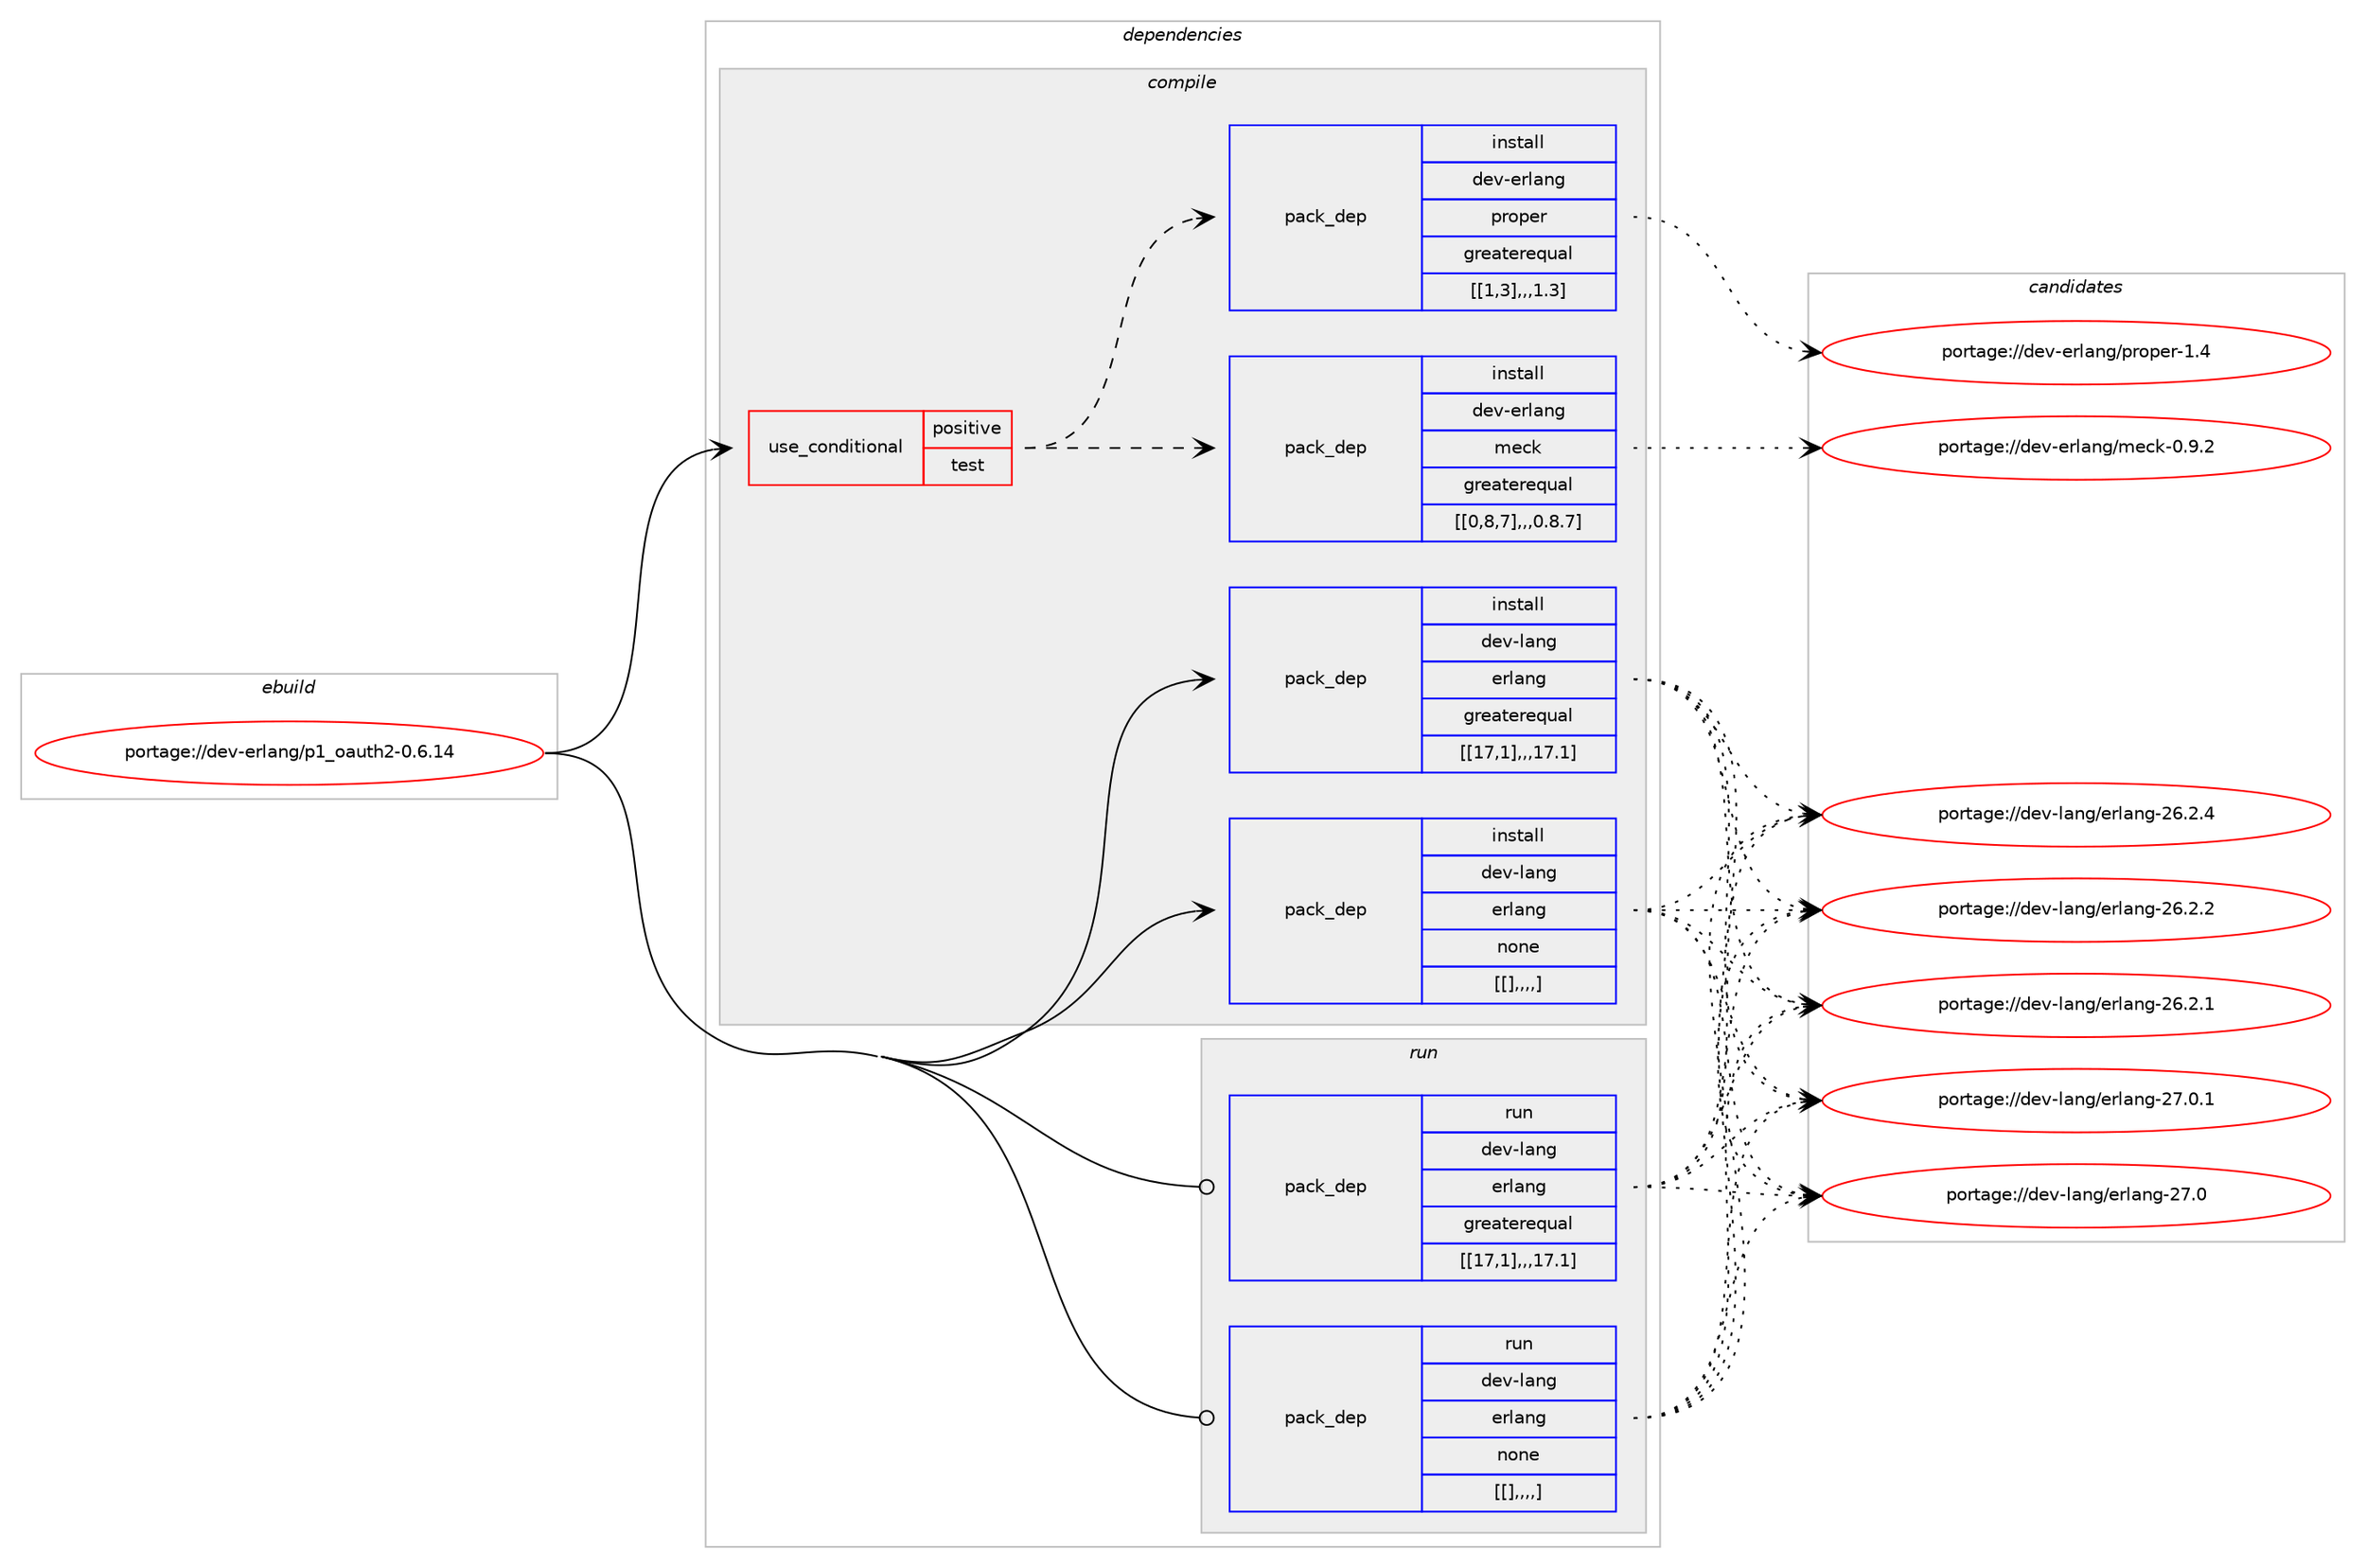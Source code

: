 digraph prolog {

# *************
# Graph options
# *************

newrank=true;
concentrate=true;
compound=true;
graph [rankdir=LR,fontname=Helvetica,fontsize=10,ranksep=1.5];#, ranksep=2.5, nodesep=0.2];
edge  [arrowhead=vee];
node  [fontname=Helvetica,fontsize=10];

# **********
# The ebuild
# **********

subgraph cluster_leftcol {
color=gray;
label=<<i>ebuild</i>>;
id [label="portage://dev-erlang/p1_oauth2-0.6.14", color=red, width=4, href="../dev-erlang/p1_oauth2-0.6.14.svg"];
}

# ****************
# The dependencies
# ****************

subgraph cluster_midcol {
color=gray;
label=<<i>dependencies</i>>;
subgraph cluster_compile {
fillcolor="#eeeeee";
style=filled;
label=<<i>compile</i>>;
subgraph cond20082 {
dependency74884 [label=<<TABLE BORDER="0" CELLBORDER="1" CELLSPACING="0" CELLPADDING="4"><TR><TD ROWSPAN="3" CELLPADDING="10">use_conditional</TD></TR><TR><TD>positive</TD></TR><TR><TD>test</TD></TR></TABLE>>, shape=none, color=red];
subgraph pack53853 {
dependency74885 [label=<<TABLE BORDER="0" CELLBORDER="1" CELLSPACING="0" CELLPADDING="4" WIDTH="220"><TR><TD ROWSPAN="6" CELLPADDING="30">pack_dep</TD></TR><TR><TD WIDTH="110">install</TD></TR><TR><TD>dev-erlang</TD></TR><TR><TD>meck</TD></TR><TR><TD>greaterequal</TD></TR><TR><TD>[[0,8,7],,,0.8.7]</TD></TR></TABLE>>, shape=none, color=blue];
}
dependency74884:e -> dependency74885:w [weight=20,style="dashed",arrowhead="vee"];
subgraph pack53854 {
dependency74886 [label=<<TABLE BORDER="0" CELLBORDER="1" CELLSPACING="0" CELLPADDING="4" WIDTH="220"><TR><TD ROWSPAN="6" CELLPADDING="30">pack_dep</TD></TR><TR><TD WIDTH="110">install</TD></TR><TR><TD>dev-erlang</TD></TR><TR><TD>proper</TD></TR><TR><TD>greaterequal</TD></TR><TR><TD>[[1,3],,,1.3]</TD></TR></TABLE>>, shape=none, color=blue];
}
dependency74884:e -> dependency74886:w [weight=20,style="dashed",arrowhead="vee"];
}
id:e -> dependency74884:w [weight=20,style="solid",arrowhead="vee"];
subgraph pack53855 {
dependency74887 [label=<<TABLE BORDER="0" CELLBORDER="1" CELLSPACING="0" CELLPADDING="4" WIDTH="220"><TR><TD ROWSPAN="6" CELLPADDING="30">pack_dep</TD></TR><TR><TD WIDTH="110">install</TD></TR><TR><TD>dev-lang</TD></TR><TR><TD>erlang</TD></TR><TR><TD>greaterequal</TD></TR><TR><TD>[[17,1],,,17.1]</TD></TR></TABLE>>, shape=none, color=blue];
}
id:e -> dependency74887:w [weight=20,style="solid",arrowhead="vee"];
subgraph pack53856 {
dependency74888 [label=<<TABLE BORDER="0" CELLBORDER="1" CELLSPACING="0" CELLPADDING="4" WIDTH="220"><TR><TD ROWSPAN="6" CELLPADDING="30">pack_dep</TD></TR><TR><TD WIDTH="110">install</TD></TR><TR><TD>dev-lang</TD></TR><TR><TD>erlang</TD></TR><TR><TD>none</TD></TR><TR><TD>[[],,,,]</TD></TR></TABLE>>, shape=none, color=blue];
}
id:e -> dependency74888:w [weight=20,style="solid",arrowhead="vee"];
}
subgraph cluster_compileandrun {
fillcolor="#eeeeee";
style=filled;
label=<<i>compile and run</i>>;
}
subgraph cluster_run {
fillcolor="#eeeeee";
style=filled;
label=<<i>run</i>>;
subgraph pack53857 {
dependency74889 [label=<<TABLE BORDER="0" CELLBORDER="1" CELLSPACING="0" CELLPADDING="4" WIDTH="220"><TR><TD ROWSPAN="6" CELLPADDING="30">pack_dep</TD></TR><TR><TD WIDTH="110">run</TD></TR><TR><TD>dev-lang</TD></TR><TR><TD>erlang</TD></TR><TR><TD>greaterequal</TD></TR><TR><TD>[[17,1],,,17.1]</TD></TR></TABLE>>, shape=none, color=blue];
}
id:e -> dependency74889:w [weight=20,style="solid",arrowhead="odot"];
subgraph pack53858 {
dependency74890 [label=<<TABLE BORDER="0" CELLBORDER="1" CELLSPACING="0" CELLPADDING="4" WIDTH="220"><TR><TD ROWSPAN="6" CELLPADDING="30">pack_dep</TD></TR><TR><TD WIDTH="110">run</TD></TR><TR><TD>dev-lang</TD></TR><TR><TD>erlang</TD></TR><TR><TD>none</TD></TR><TR><TD>[[],,,,]</TD></TR></TABLE>>, shape=none, color=blue];
}
id:e -> dependency74890:w [weight=20,style="solid",arrowhead="odot"];
}
}

# **************
# The candidates
# **************

subgraph cluster_choices {
rank=same;
color=gray;
label=<<i>candidates</i>>;

subgraph choice53853 {
color=black;
nodesep=1;
choice10010111845101114108971101034710910199107454846574650 [label="portage://dev-erlang/meck-0.9.2", color=red, width=4,href="../dev-erlang/meck-0.9.2.svg"];
dependency74885:e -> choice10010111845101114108971101034710910199107454846574650:w [style=dotted,weight="100"];
}
subgraph choice53854 {
color=black;
nodesep=1;
choice10010111845101114108971101034711211411111210111445494652 [label="portage://dev-erlang/proper-1.4", color=red, width=4,href="../dev-erlang/proper-1.4.svg"];
dependency74886:e -> choice10010111845101114108971101034711211411111210111445494652:w [style=dotted,weight="100"];
}
subgraph choice53855 {
color=black;
nodesep=1;
choice1001011184510897110103471011141089711010345505546484649 [label="portage://dev-lang/erlang-27.0.1", color=red, width=4,href="../dev-lang/erlang-27.0.1.svg"];
choice100101118451089711010347101114108971101034550554648 [label="portage://dev-lang/erlang-27.0", color=red, width=4,href="../dev-lang/erlang-27.0.svg"];
choice1001011184510897110103471011141089711010345505446504652 [label="portage://dev-lang/erlang-26.2.4", color=red, width=4,href="../dev-lang/erlang-26.2.4.svg"];
choice1001011184510897110103471011141089711010345505446504650 [label="portage://dev-lang/erlang-26.2.2", color=red, width=4,href="../dev-lang/erlang-26.2.2.svg"];
choice1001011184510897110103471011141089711010345505446504649 [label="portage://dev-lang/erlang-26.2.1", color=red, width=4,href="../dev-lang/erlang-26.2.1.svg"];
dependency74887:e -> choice1001011184510897110103471011141089711010345505546484649:w [style=dotted,weight="100"];
dependency74887:e -> choice100101118451089711010347101114108971101034550554648:w [style=dotted,weight="100"];
dependency74887:e -> choice1001011184510897110103471011141089711010345505446504652:w [style=dotted,weight="100"];
dependency74887:e -> choice1001011184510897110103471011141089711010345505446504650:w [style=dotted,weight="100"];
dependency74887:e -> choice1001011184510897110103471011141089711010345505446504649:w [style=dotted,weight="100"];
}
subgraph choice53856 {
color=black;
nodesep=1;
choice1001011184510897110103471011141089711010345505546484649 [label="portage://dev-lang/erlang-27.0.1", color=red, width=4,href="../dev-lang/erlang-27.0.1.svg"];
choice100101118451089711010347101114108971101034550554648 [label="portage://dev-lang/erlang-27.0", color=red, width=4,href="../dev-lang/erlang-27.0.svg"];
choice1001011184510897110103471011141089711010345505446504652 [label="portage://dev-lang/erlang-26.2.4", color=red, width=4,href="../dev-lang/erlang-26.2.4.svg"];
choice1001011184510897110103471011141089711010345505446504650 [label="portage://dev-lang/erlang-26.2.2", color=red, width=4,href="../dev-lang/erlang-26.2.2.svg"];
choice1001011184510897110103471011141089711010345505446504649 [label="portage://dev-lang/erlang-26.2.1", color=red, width=4,href="../dev-lang/erlang-26.2.1.svg"];
dependency74888:e -> choice1001011184510897110103471011141089711010345505546484649:w [style=dotted,weight="100"];
dependency74888:e -> choice100101118451089711010347101114108971101034550554648:w [style=dotted,weight="100"];
dependency74888:e -> choice1001011184510897110103471011141089711010345505446504652:w [style=dotted,weight="100"];
dependency74888:e -> choice1001011184510897110103471011141089711010345505446504650:w [style=dotted,weight="100"];
dependency74888:e -> choice1001011184510897110103471011141089711010345505446504649:w [style=dotted,weight="100"];
}
subgraph choice53857 {
color=black;
nodesep=1;
choice1001011184510897110103471011141089711010345505546484649 [label="portage://dev-lang/erlang-27.0.1", color=red, width=4,href="../dev-lang/erlang-27.0.1.svg"];
choice100101118451089711010347101114108971101034550554648 [label="portage://dev-lang/erlang-27.0", color=red, width=4,href="../dev-lang/erlang-27.0.svg"];
choice1001011184510897110103471011141089711010345505446504652 [label="portage://dev-lang/erlang-26.2.4", color=red, width=4,href="../dev-lang/erlang-26.2.4.svg"];
choice1001011184510897110103471011141089711010345505446504650 [label="portage://dev-lang/erlang-26.2.2", color=red, width=4,href="../dev-lang/erlang-26.2.2.svg"];
choice1001011184510897110103471011141089711010345505446504649 [label="portage://dev-lang/erlang-26.2.1", color=red, width=4,href="../dev-lang/erlang-26.2.1.svg"];
dependency74889:e -> choice1001011184510897110103471011141089711010345505546484649:w [style=dotted,weight="100"];
dependency74889:e -> choice100101118451089711010347101114108971101034550554648:w [style=dotted,weight="100"];
dependency74889:e -> choice1001011184510897110103471011141089711010345505446504652:w [style=dotted,weight="100"];
dependency74889:e -> choice1001011184510897110103471011141089711010345505446504650:w [style=dotted,weight="100"];
dependency74889:e -> choice1001011184510897110103471011141089711010345505446504649:w [style=dotted,weight="100"];
}
subgraph choice53858 {
color=black;
nodesep=1;
choice1001011184510897110103471011141089711010345505546484649 [label="portage://dev-lang/erlang-27.0.1", color=red, width=4,href="../dev-lang/erlang-27.0.1.svg"];
choice100101118451089711010347101114108971101034550554648 [label="portage://dev-lang/erlang-27.0", color=red, width=4,href="../dev-lang/erlang-27.0.svg"];
choice1001011184510897110103471011141089711010345505446504652 [label="portage://dev-lang/erlang-26.2.4", color=red, width=4,href="../dev-lang/erlang-26.2.4.svg"];
choice1001011184510897110103471011141089711010345505446504650 [label="portage://dev-lang/erlang-26.2.2", color=red, width=4,href="../dev-lang/erlang-26.2.2.svg"];
choice1001011184510897110103471011141089711010345505446504649 [label="portage://dev-lang/erlang-26.2.1", color=red, width=4,href="../dev-lang/erlang-26.2.1.svg"];
dependency74890:e -> choice1001011184510897110103471011141089711010345505546484649:w [style=dotted,weight="100"];
dependency74890:e -> choice100101118451089711010347101114108971101034550554648:w [style=dotted,weight="100"];
dependency74890:e -> choice1001011184510897110103471011141089711010345505446504652:w [style=dotted,weight="100"];
dependency74890:e -> choice1001011184510897110103471011141089711010345505446504650:w [style=dotted,weight="100"];
dependency74890:e -> choice1001011184510897110103471011141089711010345505446504649:w [style=dotted,weight="100"];
}
}

}
